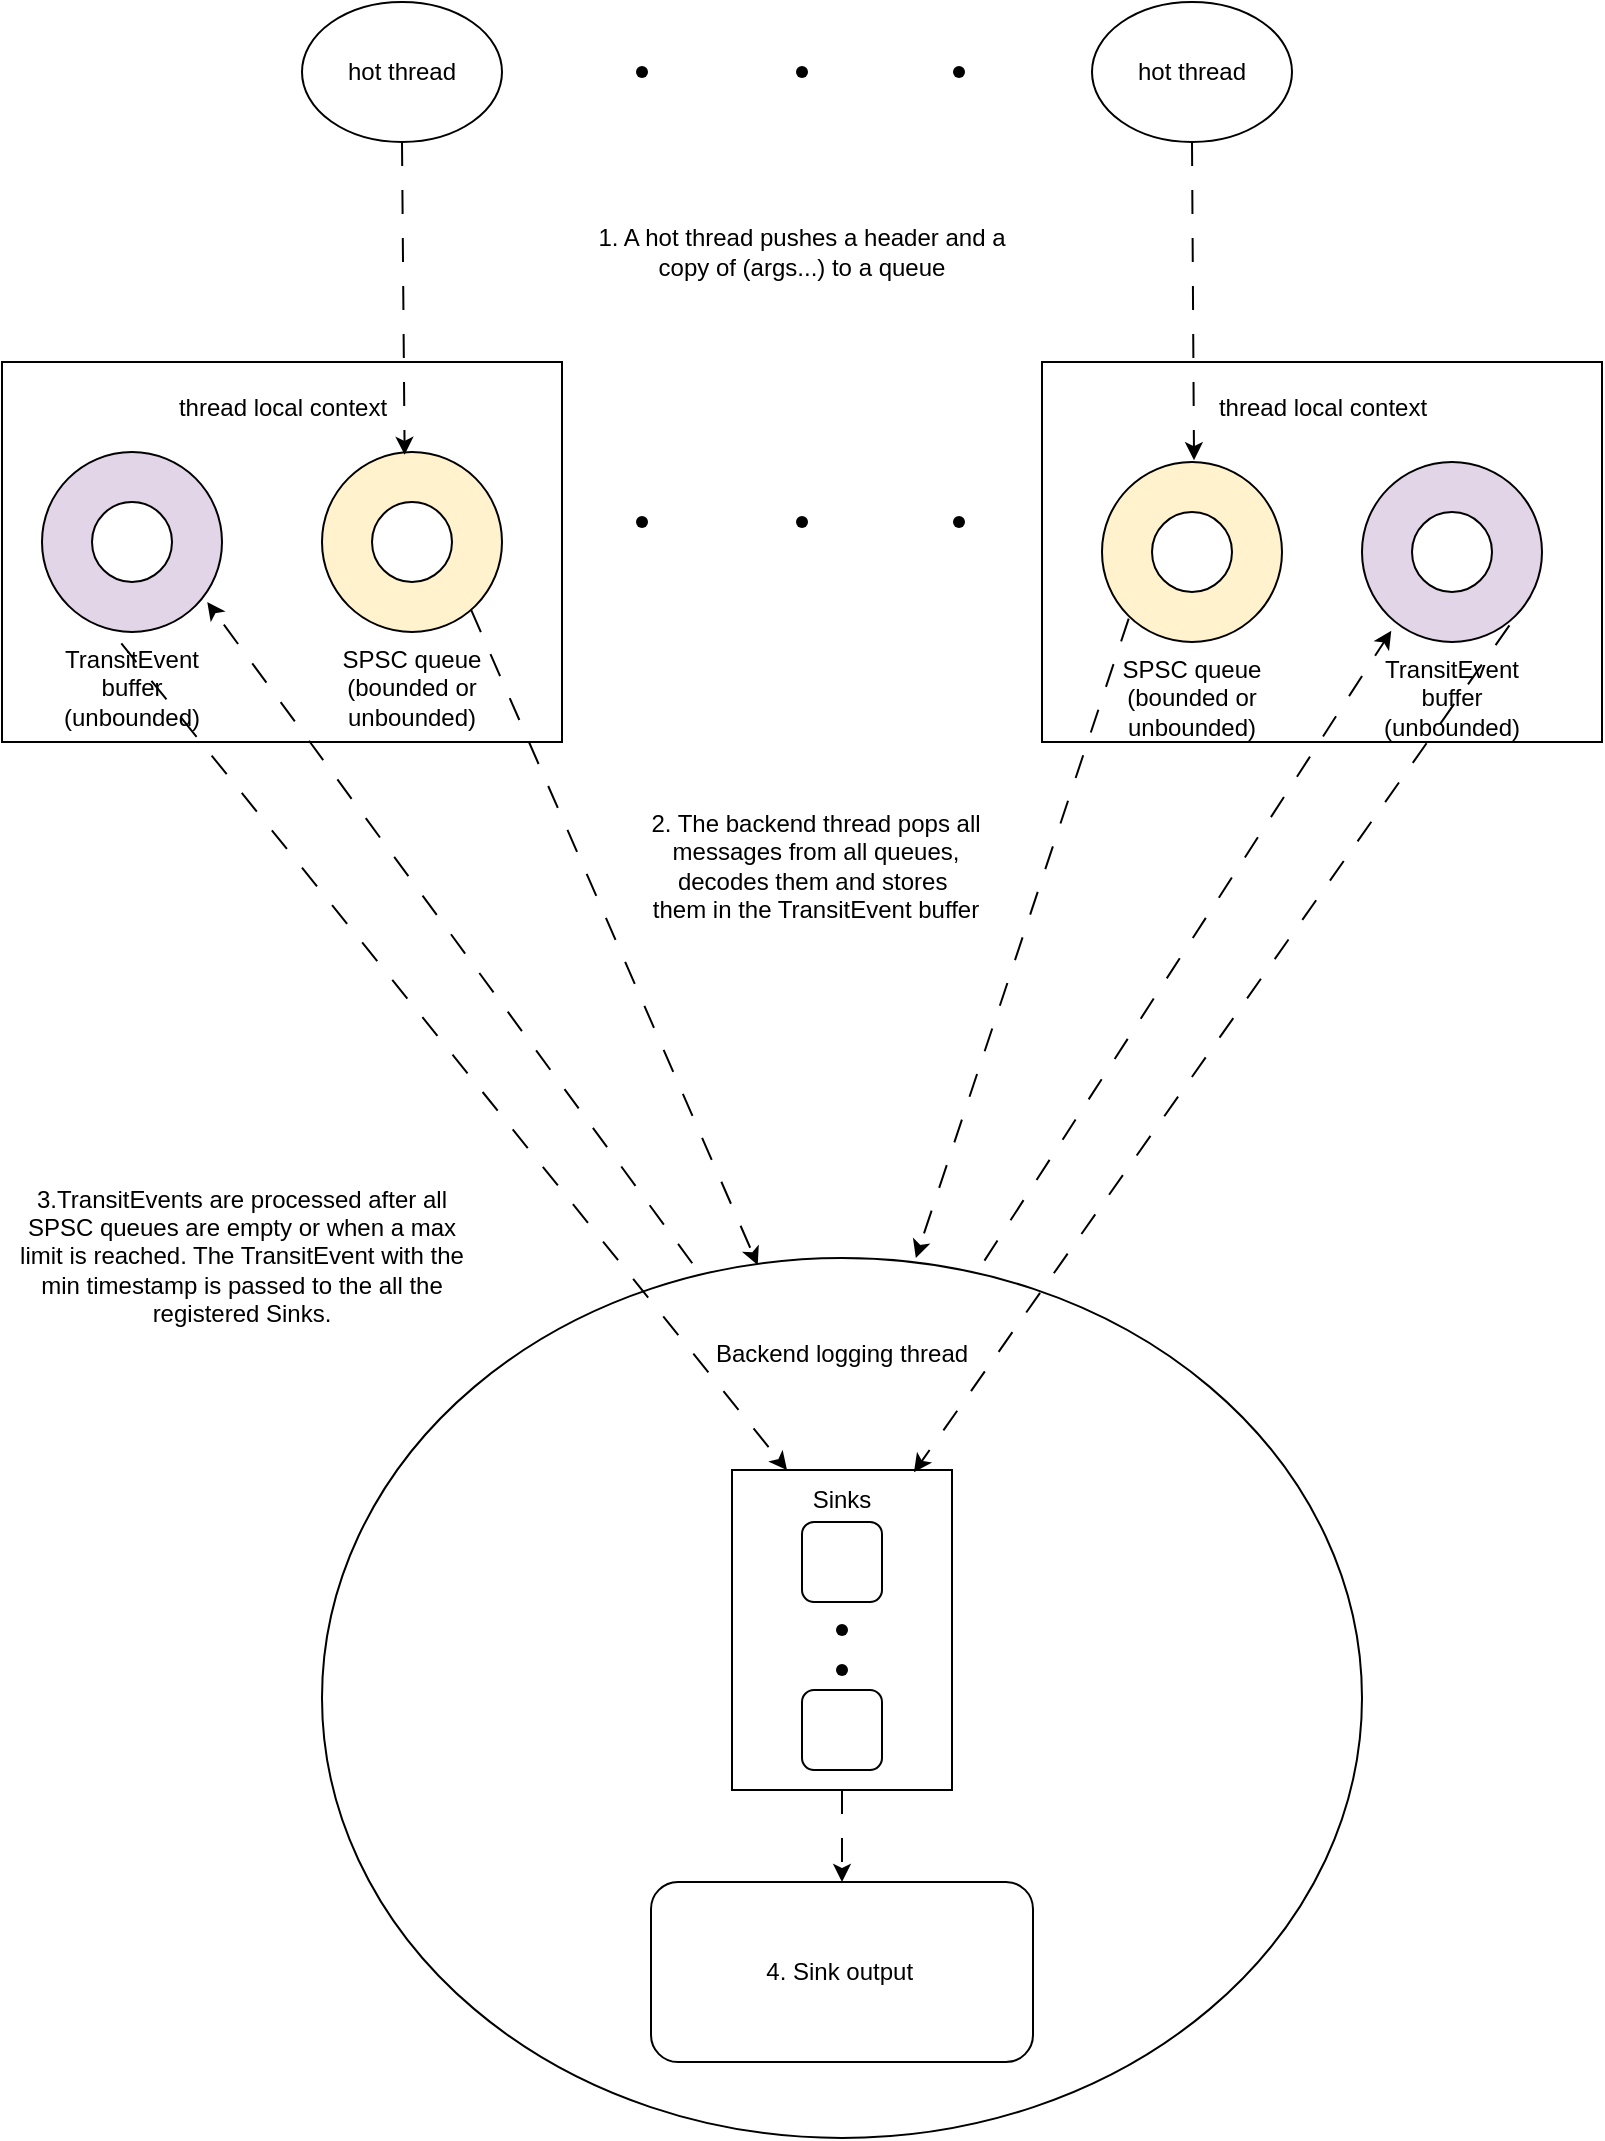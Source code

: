<mxfile version="22.1.21" type="device">
  <diagram name="Page-1" id="kLzpoFuRwS6fnHKDuZMH">
    <mxGraphModel dx="2066" dy="1145" grid="1" gridSize="12" guides="1" tooltips="1" connect="1" arrows="1" fold="1" page="1" pageScale="1" pageWidth="1000" pageHeight="1200" math="0" shadow="0">
      <root>
        <mxCell id="0" />
        <mxCell id="1" parent="0" />
        <mxCell id="BmINEKKr7EmUC2mtGokD-1" value="hot thread" style="ellipse;whiteSpace=wrap;html=1;" parent="1" vertex="1">
          <mxGeometry x="258" y="66" width="100" height="70" as="geometry" />
        </mxCell>
        <mxCell id="BmINEKKr7EmUC2mtGokD-2" value="hot thread" style="ellipse;whiteSpace=wrap;html=1;" parent="1" vertex="1">
          <mxGeometry x="653" y="66" width="100" height="70" as="geometry" />
        </mxCell>
        <mxCell id="BmINEKKr7EmUC2mtGokD-5" value="" style="shape=waypoint;sketch=0;fillStyle=solid;size=6;pointerEvents=1;points=[];fillColor=none;resizable=0;rotatable=0;perimeter=centerPerimeter;snapToPoint=1;" parent="1" vertex="1">
          <mxGeometry x="498" y="91" width="20" height="20" as="geometry" />
        </mxCell>
        <mxCell id="BmINEKKr7EmUC2mtGokD-6" value="" style="shape=waypoint;sketch=0;fillStyle=solid;size=6;pointerEvents=1;points=[];fillColor=none;resizable=0;rotatable=0;perimeter=centerPerimeter;snapToPoint=1;" parent="1" vertex="1">
          <mxGeometry x="576.5" y="91" width="20" height="20" as="geometry" />
        </mxCell>
        <mxCell id="BmINEKKr7EmUC2mtGokD-7" value="" style="shape=waypoint;sketch=0;fillStyle=solid;size=6;pointerEvents=1;points=[];fillColor=none;resizable=0;rotatable=0;perimeter=centerPerimeter;snapToPoint=1;" parent="1" vertex="1">
          <mxGeometry x="418" y="91" width="20" height="20" as="geometry" />
        </mxCell>
        <mxCell id="BmINEKKr7EmUC2mtGokD-10" value="thread local context&lt;br&gt;&lt;br&gt;&lt;br&gt;&lt;br&gt;&lt;br&gt;&lt;br&gt;&lt;br&gt;&lt;br&gt;&lt;br&gt;&lt;br&gt;&lt;br&gt;" style="verticalLabelPosition=middle;verticalAlign=middle;html=1;shape=mxgraph.basic.rect;fillColor2=none;strokeWidth=1;size=26.67;indent=5;labelPosition=center;align=center;" parent="1" vertex="1">
          <mxGeometry x="108" y="246" width="280" height="190" as="geometry" />
        </mxCell>
        <mxCell id="BmINEKKr7EmUC2mtGokD-14" value="SPSC queue&lt;br&gt;(bounded or unbounded)" style="verticalLabelPosition=bottom;verticalAlign=top;html=1;shape=mxgraph.basic.donut;dx=25;fillColor=#fff2cc;strokeColor=#000000;container=0;perimeterSpacing=1;labelPosition=center;align=center;whiteSpace=wrap;" parent="1" vertex="1">
          <mxGeometry x="268" y="291" width="90" height="90" as="geometry" />
        </mxCell>
        <mxCell id="BmINEKKr7EmUC2mtGokD-15" value="" style="endArrow=classic;html=1;rounded=0;exitX=0.5;exitY=1;exitDx=0;exitDy=0;dashed=1;dashPattern=12 12;labelPosition=left;verticalLabelPosition=top;align=right;verticalAlign=bottom;entryX=0.46;entryY=0.026;entryDx=0;entryDy=0;entryPerimeter=0;" parent="1" source="BmINEKKr7EmUC2mtGokD-1" target="BmINEKKr7EmUC2mtGokD-14" edge="1">
          <mxGeometry width="50" height="50" relative="1" as="geometry">
            <mxPoint x="458" y="306" as="sourcePoint" />
            <mxPoint x="478" y="266" as="targetPoint" />
          </mxGeometry>
        </mxCell>
        <mxCell id="BmINEKKr7EmUC2mtGokD-16" value="TransitEvent buffer (unbounded)" style="verticalLabelPosition=bottom;verticalAlign=top;html=1;shape=mxgraph.basic.donut;dx=25;fillColor=#e1d5e7;strokeColor=#000000;container=0;shadow=0;perimeterSpacing=1;whiteSpace=wrap;" parent="1" vertex="1">
          <mxGeometry x="128" y="291" width="90" height="90" as="geometry" />
        </mxCell>
        <mxCell id="BmINEKKr7EmUC2mtGokD-19" value="1. A hot thread pushes a header and a copy of (args...) to a queue" style="text;html=1;strokeColor=none;fillColor=none;align=center;verticalAlign=middle;whiteSpace=wrap;rounded=0;" parent="1" vertex="1">
          <mxGeometry x="403" y="176" width="210" height="30" as="geometry" />
        </mxCell>
        <mxCell id="BmINEKKr7EmUC2mtGokD-20" value="Backend logging thread&lt;br&gt;&lt;br&gt;&lt;br&gt;&lt;br&gt;&lt;br&gt;&lt;br&gt;&lt;br&gt;&lt;br&gt;&lt;br&gt;&lt;br&gt;&lt;br&gt;&lt;br&gt;&lt;br&gt;&lt;br&gt;&lt;br&gt;&lt;br&gt;&lt;br&gt;&lt;br&gt;&lt;br&gt;&lt;br&gt;&lt;br&gt;&lt;br&gt;&lt;br&gt;&lt;br&gt;&lt;br&gt;" style="ellipse;whiteSpace=wrap;html=1;shadow=0;sketch=0;strokeColor=#000000;" parent="1" vertex="1">
          <mxGeometry x="268" y="694" width="520" height="440" as="geometry" />
        </mxCell>
        <mxCell id="BmINEKKr7EmUC2mtGokD-24" value="thread local context&lt;br&gt;&lt;br&gt;&lt;br&gt;&lt;br&gt;&lt;br&gt;&lt;br&gt;&lt;br&gt;&lt;br&gt;&lt;br&gt;&lt;br&gt;&lt;br&gt;" style="verticalLabelPosition=middle;verticalAlign=middle;html=1;shape=mxgraph.basic.rect;fillColor2=none;strokeWidth=1;size=26.67;indent=5;labelPosition=center;align=center;" parent="1" vertex="1">
          <mxGeometry x="628" y="246" width="280" height="190" as="geometry" />
        </mxCell>
        <mxCell id="BmINEKKr7EmUC2mtGokD-25" value="SPSC queue&lt;br&gt;(bounded or unbounded)" style="verticalLabelPosition=bottom;verticalAlign=top;html=1;shape=mxgraph.basic.donut;dx=25;fillColor=#fff2cc;strokeColor=#000000;container=0;perimeterSpacing=1;labelPosition=center;align=center;whiteSpace=wrap;" parent="1" vertex="1">
          <mxGeometry x="658" y="296" width="90" height="90" as="geometry" />
        </mxCell>
        <mxCell id="BmINEKKr7EmUC2mtGokD-26" value="TransitEvent buffer (unbounded)" style="verticalLabelPosition=bottom;verticalAlign=top;html=1;shape=mxgraph.basic.donut;dx=25;fillColor=#e1d5e7;strokeColor=#000000;container=0;shadow=0;perimeterSpacing=1;whiteSpace=wrap;" parent="1" vertex="1">
          <mxGeometry x="788" y="296" width="90" height="90" as="geometry" />
        </mxCell>
        <mxCell id="BmINEKKr7EmUC2mtGokD-27" value="" style="endArrow=classic;html=1;rounded=0;exitX=0.5;exitY=1;exitDx=0;exitDy=0;dashed=1;dashPattern=12 12;labelPosition=left;verticalLabelPosition=top;align=right;verticalAlign=bottom;entryX=0.511;entryY=0.001;entryDx=0;entryDy=0;entryPerimeter=0;" parent="1" source="BmINEKKr7EmUC2mtGokD-2" target="BmINEKKr7EmUC2mtGokD-25" edge="1">
          <mxGeometry width="50" height="50" relative="1" as="geometry">
            <mxPoint x="388" y="171" as="sourcePoint" />
            <mxPoint x="340.086" y="300" as="targetPoint" />
          </mxGeometry>
        </mxCell>
        <mxCell id="BmINEKKr7EmUC2mtGokD-29" value="" style="shape=waypoint;sketch=0;fillStyle=solid;size=6;pointerEvents=1;points=[];fillColor=none;resizable=0;rotatable=0;perimeter=centerPerimeter;snapToPoint=1;" parent="1" vertex="1">
          <mxGeometry x="498" y="316" width="20" height="20" as="geometry" />
        </mxCell>
        <mxCell id="BmINEKKr7EmUC2mtGokD-31" value="" style="shape=waypoint;sketch=0;fillStyle=solid;size=6;pointerEvents=1;points=[];fillColor=none;resizable=0;rotatable=0;perimeter=centerPerimeter;snapToPoint=1;" parent="1" vertex="1">
          <mxGeometry x="576.5" y="316" width="20" height="20" as="geometry" />
        </mxCell>
        <mxCell id="BmINEKKr7EmUC2mtGokD-32" value="" style="shape=waypoint;sketch=0;fillStyle=solid;size=6;pointerEvents=1;points=[];fillColor=none;resizable=0;rotatable=0;perimeter=centerPerimeter;snapToPoint=1;" parent="1" vertex="1">
          <mxGeometry x="418" y="316" width="20" height="20" as="geometry" />
        </mxCell>
        <mxCell id="BmINEKKr7EmUC2mtGokD-34" value="2. The backend thread pops all messages from all queues, decodes them and stores&amp;nbsp;&lt;br&gt;them in the TransitEvent buffer" style="text;html=1;strokeColor=none;fillColor=none;align=center;verticalAlign=middle;whiteSpace=wrap;rounded=0;" parent="1" vertex="1">
          <mxGeometry x="418" y="456" width="194" height="84" as="geometry" />
        </mxCell>
        <mxCell id="BmINEKKr7EmUC2mtGokD-61" value="" style="rounded=0;whiteSpace=wrap;html=1;shadow=0;sketch=0;strokeColor=#000000;" parent="1" vertex="1">
          <mxGeometry x="473" y="800" width="110" height="160" as="geometry" />
        </mxCell>
        <mxCell id="BmINEKKr7EmUC2mtGokD-43" value="3.TransitEvents are processed after all SPSC queues are empty or when a max limit is reached. The TransitEvent with the min timestamp is passed to the all the registered Sinks." style="text;html=1;strokeColor=none;fillColor=none;align=center;verticalAlign=middle;whiteSpace=wrap;rounded=0;" parent="1" vertex="1">
          <mxGeometry x="108" y="648" width="240" height="90" as="geometry" />
        </mxCell>
        <mxCell id="BmINEKKr7EmUC2mtGokD-46" value="" style="rounded=1;whiteSpace=wrap;html=1;shadow=0;sketch=0;strokeColor=#000000;" parent="1" vertex="1">
          <mxGeometry x="508" y="910" width="40" height="40" as="geometry" />
        </mxCell>
        <mxCell id="BmINEKKr7EmUC2mtGokD-45" value="" style="rounded=1;whiteSpace=wrap;html=1;shadow=0;sketch=0;strokeColor=#000000;" parent="1" vertex="1">
          <mxGeometry x="508" y="826" width="40" height="40" as="geometry" />
        </mxCell>
        <mxCell id="BmINEKKr7EmUC2mtGokD-48" value="" style="shape=waypoint;sketch=0;fillStyle=solid;size=6;pointerEvents=1;points=[];fillColor=none;resizable=0;rotatable=0;perimeter=centerPerimeter;snapToPoint=1;" parent="1" vertex="1">
          <mxGeometry x="518" y="870" width="20" height="20" as="geometry" />
        </mxCell>
        <mxCell id="BmINEKKr7EmUC2mtGokD-49" value="" style="shape=waypoint;sketch=0;fillStyle=solid;size=6;pointerEvents=1;points=[];fillColor=none;resizable=0;rotatable=0;perimeter=centerPerimeter;snapToPoint=1;" parent="1" vertex="1">
          <mxGeometry x="518" y="890" width="20" height="20" as="geometry" />
        </mxCell>
        <mxCell id="BmINEKKr7EmUC2mtGokD-52" value="Sinks" style="text;html=1;strokeColor=none;fillColor=none;align=center;verticalAlign=middle;whiteSpace=wrap;rounded=0;" parent="1" vertex="1">
          <mxGeometry x="498" y="800" width="60" height="30" as="geometry" />
        </mxCell>
        <mxCell id="BmINEKKr7EmUC2mtGokD-53" value="" style="endArrow=classic;html=1;rounded=0;dashed=1;dashPattern=12 12;strokeColor=default;exitX=0.822;exitY=0.87;exitDx=0;exitDy=0;exitPerimeter=0;entryX=0.419;entryY=0.008;entryDx=0;entryDy=0;entryPerimeter=0;" parent="1" source="BmINEKKr7EmUC2mtGokD-14" target="BmINEKKr7EmUC2mtGokD-20" edge="1">
          <mxGeometry width="50" height="50" relative="1" as="geometry">
            <mxPoint x="458" y="516" as="sourcePoint" />
            <mxPoint x="538" y="666" as="targetPoint" />
          </mxGeometry>
        </mxCell>
        <mxCell id="BmINEKKr7EmUC2mtGokD-54" value="" style="endArrow=classic;html=1;rounded=0;dashed=1;dashPattern=12 12;strokeColor=default;exitX=0.156;exitY=0.862;exitDx=0;exitDy=0;exitPerimeter=0;entryX=0.571;entryY=0;entryDx=0;entryDy=0;entryPerimeter=0;" parent="1" source="BmINEKKr7EmUC2mtGokD-25" target="BmINEKKr7EmUC2mtGokD-20" edge="1">
          <mxGeometry width="50" height="50" relative="1" as="geometry">
            <mxPoint x="321.988" y="392" as="sourcePoint" />
            <mxPoint x="598" y="666" as="targetPoint" />
          </mxGeometry>
        </mxCell>
        <mxCell id="BmINEKKr7EmUC2mtGokD-56" value="" style="endArrow=classic;html=1;rounded=0;dashed=1;dashPattern=12 12;strokeColor=default;entryX=0.909;entryY=0.826;entryDx=0;entryDy=0;entryPerimeter=0;exitX=0.356;exitY=0.006;exitDx=0;exitDy=0;exitPerimeter=0;" parent="1" source="BmINEKKr7EmUC2mtGokD-20" target="BmINEKKr7EmUC2mtGokD-16" edge="1">
          <mxGeometry width="50" height="50" relative="1" as="geometry">
            <mxPoint x="518" y="666" as="sourcePoint" />
            <mxPoint x="508" y="466" as="targetPoint" />
          </mxGeometry>
        </mxCell>
        <mxCell id="BmINEKKr7EmUC2mtGokD-57" value="" style="endArrow=classic;html=1;rounded=0;dashed=1;dashPattern=12 12;strokeColor=default;entryX=0.17;entryY=0.928;entryDx=0;entryDy=0;entryPerimeter=0;exitX=0.637;exitY=0.003;exitDx=0;exitDy=0;exitPerimeter=0;" parent="1" source="BmINEKKr7EmUC2mtGokD-20" target="BmINEKKr7EmUC2mtGokD-26" edge="1">
          <mxGeometry width="50" height="50" relative="1" as="geometry">
            <mxPoint x="568" y="656" as="sourcePoint" />
            <mxPoint x="220.628" y="375.992" as="targetPoint" />
          </mxGeometry>
        </mxCell>
        <mxCell id="BmINEKKr7EmUC2mtGokD-58" value="" style="endArrow=classic;html=1;rounded=0;dashed=1;dashPattern=12 12;strokeColor=default;exitX=0.442;exitY=1.051;exitDx=0;exitDy=0;exitPerimeter=0;entryX=0.25;entryY=0;entryDx=0;entryDy=0;" parent="1" source="BmINEKKr7EmUC2mtGokD-16" target="BmINEKKr7EmUC2mtGokD-61" edge="1">
          <mxGeometry width="50" height="50" relative="1" as="geometry">
            <mxPoint x="352.624" y="380.04" as="sourcePoint" />
            <mxPoint x="488" y="826" as="targetPoint" />
          </mxGeometry>
        </mxCell>
        <mxCell id="BmINEKKr7EmUC2mtGokD-59" value="" style="endArrow=classic;html=1;rounded=0;dashed=1;dashPattern=12 12;strokeColor=default;exitX=0.812;exitY=0.899;exitDx=0;exitDy=0;exitPerimeter=0;entryX=0.827;entryY=0.007;entryDx=0;entryDy=0;entryPerimeter=0;" parent="1" source="BmINEKKr7EmUC2mtGokD-26" target="BmINEKKr7EmUC2mtGokD-61" edge="1">
          <mxGeometry width="50" height="50" relative="1" as="geometry">
            <mxPoint x="177.664" y="396.692" as="sourcePoint" />
            <mxPoint x="508" y="826" as="targetPoint" />
          </mxGeometry>
        </mxCell>
        <mxCell id="BmINEKKr7EmUC2mtGokD-62" value="" style="endArrow=classic;html=1;rounded=0;dashed=1;dashPattern=12 12;strokeColor=default;exitX=0.5;exitY=1;exitDx=0;exitDy=0;" parent="1" source="BmINEKKr7EmUC2mtGokD-61" target="BmINEKKr7EmUC2mtGokD-65" edge="1">
          <mxGeometry width="50" height="50" relative="1" as="geometry">
            <mxPoint x="458" y="766" as="sourcePoint" />
            <mxPoint x="502" y="1036" as="targetPoint" />
          </mxGeometry>
        </mxCell>
        <mxCell id="BmINEKKr7EmUC2mtGokD-65" value="4. Sink output&amp;nbsp;" style="rounded=1;whiteSpace=wrap;html=1;shadow=0;sketch=0;strokeColor=#000000;" parent="1" vertex="1">
          <mxGeometry x="432.5" y="1006" width="191" height="90" as="geometry" />
        </mxCell>
      </root>
    </mxGraphModel>
  </diagram>
</mxfile>
